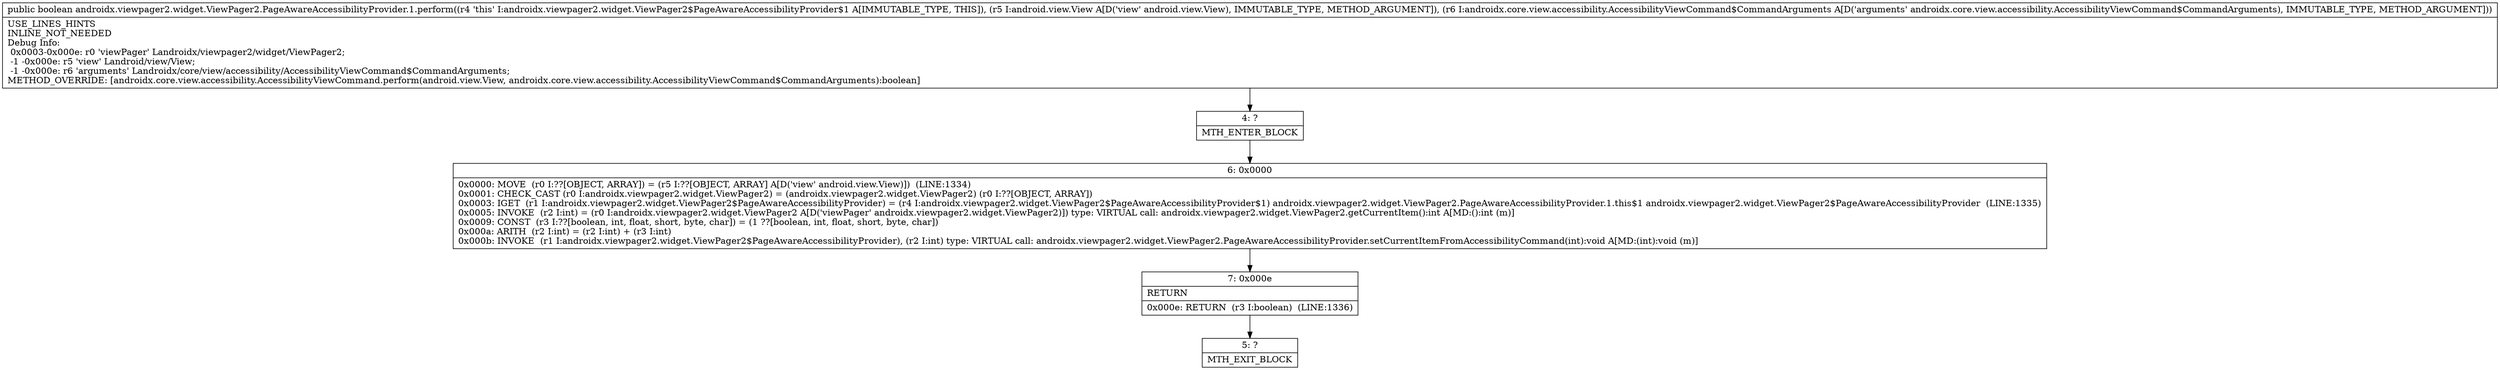 digraph "CFG forandroidx.viewpager2.widget.ViewPager2.PageAwareAccessibilityProvider.1.perform(Landroid\/view\/View;Landroidx\/core\/view\/accessibility\/AccessibilityViewCommand$CommandArguments;)Z" {
Node_4 [shape=record,label="{4\:\ ?|MTH_ENTER_BLOCK\l}"];
Node_6 [shape=record,label="{6\:\ 0x0000|0x0000: MOVE  (r0 I:??[OBJECT, ARRAY]) = (r5 I:??[OBJECT, ARRAY] A[D('view' android.view.View)])  (LINE:1334)\l0x0001: CHECK_CAST (r0 I:androidx.viewpager2.widget.ViewPager2) = (androidx.viewpager2.widget.ViewPager2) (r0 I:??[OBJECT, ARRAY]) \l0x0003: IGET  (r1 I:androidx.viewpager2.widget.ViewPager2$PageAwareAccessibilityProvider) = (r4 I:androidx.viewpager2.widget.ViewPager2$PageAwareAccessibilityProvider$1) androidx.viewpager2.widget.ViewPager2.PageAwareAccessibilityProvider.1.this$1 androidx.viewpager2.widget.ViewPager2$PageAwareAccessibilityProvider  (LINE:1335)\l0x0005: INVOKE  (r2 I:int) = (r0 I:androidx.viewpager2.widget.ViewPager2 A[D('viewPager' androidx.viewpager2.widget.ViewPager2)]) type: VIRTUAL call: androidx.viewpager2.widget.ViewPager2.getCurrentItem():int A[MD:():int (m)]\l0x0009: CONST  (r3 I:??[boolean, int, float, short, byte, char]) = (1 ??[boolean, int, float, short, byte, char]) \l0x000a: ARITH  (r2 I:int) = (r2 I:int) + (r3 I:int) \l0x000b: INVOKE  (r1 I:androidx.viewpager2.widget.ViewPager2$PageAwareAccessibilityProvider), (r2 I:int) type: VIRTUAL call: androidx.viewpager2.widget.ViewPager2.PageAwareAccessibilityProvider.setCurrentItemFromAccessibilityCommand(int):void A[MD:(int):void (m)]\l}"];
Node_7 [shape=record,label="{7\:\ 0x000e|RETURN\l|0x000e: RETURN  (r3 I:boolean)  (LINE:1336)\l}"];
Node_5 [shape=record,label="{5\:\ ?|MTH_EXIT_BLOCK\l}"];
MethodNode[shape=record,label="{public boolean androidx.viewpager2.widget.ViewPager2.PageAwareAccessibilityProvider.1.perform((r4 'this' I:androidx.viewpager2.widget.ViewPager2$PageAwareAccessibilityProvider$1 A[IMMUTABLE_TYPE, THIS]), (r5 I:android.view.View A[D('view' android.view.View), IMMUTABLE_TYPE, METHOD_ARGUMENT]), (r6 I:androidx.core.view.accessibility.AccessibilityViewCommand$CommandArguments A[D('arguments' androidx.core.view.accessibility.AccessibilityViewCommand$CommandArguments), IMMUTABLE_TYPE, METHOD_ARGUMENT]))  | USE_LINES_HINTS\lINLINE_NOT_NEEDED\lDebug Info:\l  0x0003\-0x000e: r0 'viewPager' Landroidx\/viewpager2\/widget\/ViewPager2;\l  \-1 \-0x000e: r5 'view' Landroid\/view\/View;\l  \-1 \-0x000e: r6 'arguments' Landroidx\/core\/view\/accessibility\/AccessibilityViewCommand$CommandArguments;\lMETHOD_OVERRIDE: [androidx.core.view.accessibility.AccessibilityViewCommand.perform(android.view.View, androidx.core.view.accessibility.AccessibilityViewCommand$CommandArguments):boolean]\l}"];
MethodNode -> Node_4;Node_4 -> Node_6;
Node_6 -> Node_7;
Node_7 -> Node_5;
}

